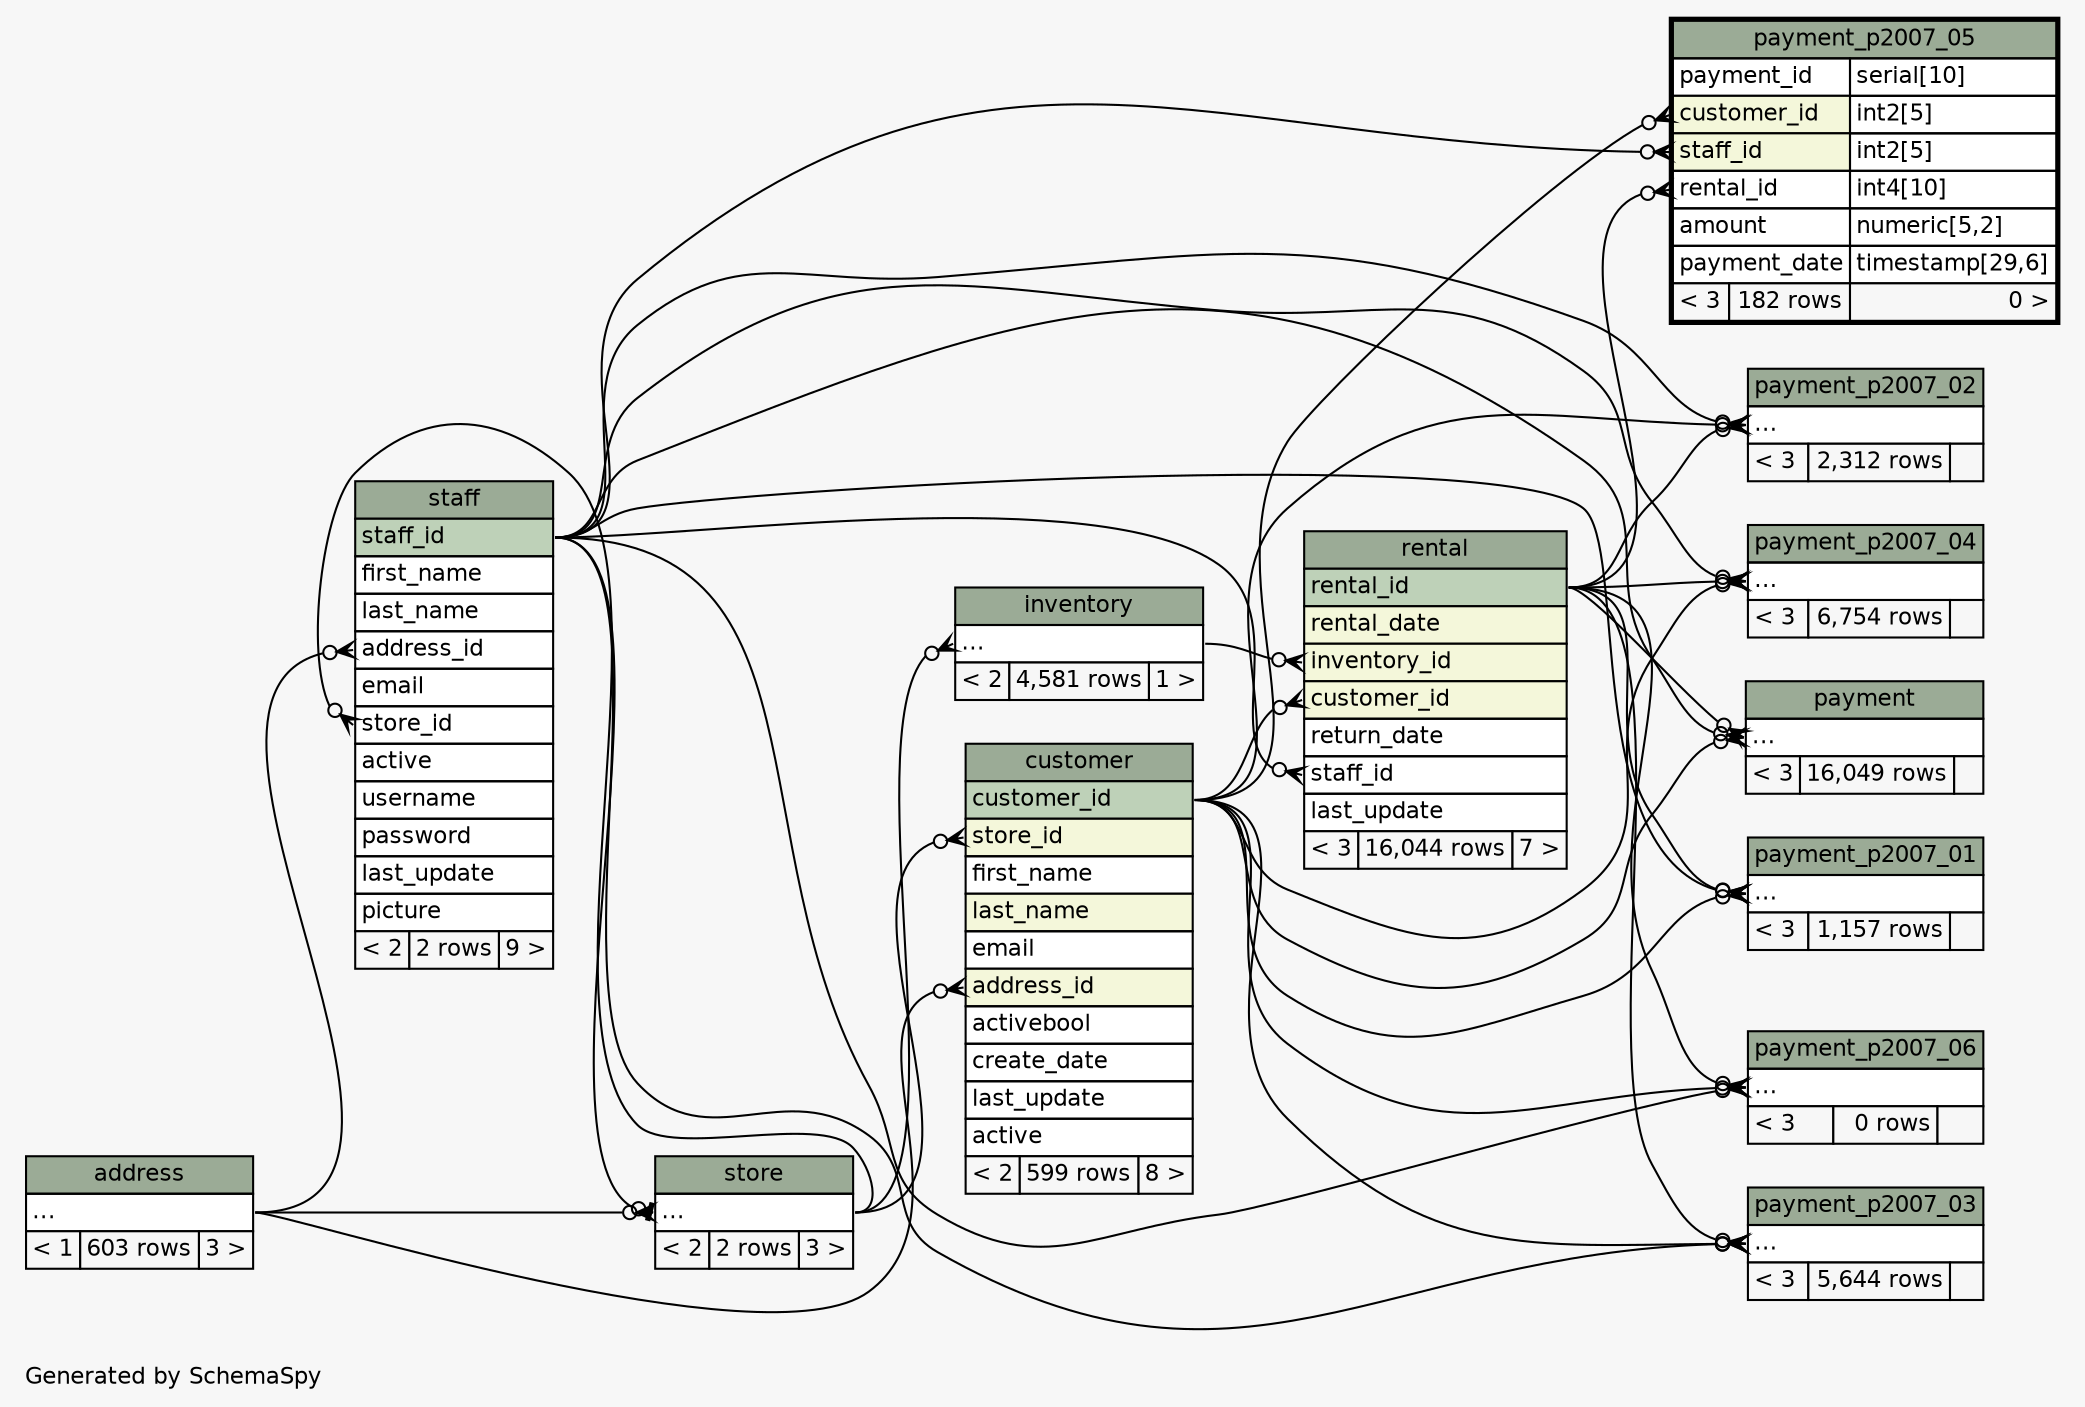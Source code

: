 // dot 2.40.1 on Linux 5.4.0-80-generic
// SchemaSpy rev 590
digraph "twoDegreesRelationshipsDiagram" {
  graph [
    rankdir="RL"
    bgcolor="#f7f7f7"
    label="\nGenerated by SchemaSpy"
    labeljust="l"
    nodesep="0.18"
    ranksep="0.46"
    fontname="Helvetica"
    fontsize="11"
  ];
  node [
    fontname="Helvetica"
    fontsize="11"
    shape="plaintext"
  ];
  edge [
    arrowsize="0.8"
  ];
  "customer":"address_id":w -> "address":"elipses":e [arrowhead=none dir=back arrowtail=crowodot];
  "customer":"store_id":w -> "store":"elipses":e [arrowhead=none dir=back arrowtail=crowodot];
  "inventory":"elipses":w -> "store":"elipses":e [arrowhead=none dir=back arrowtail=crowodot];
  "payment":"elipses":w -> "customer":"customer_id":e [arrowhead=none dir=back arrowtail=crowodot];
  "payment":"elipses":w -> "rental":"rental_id":e [arrowhead=none dir=back arrowtail=crowodot];
  "payment":"elipses":w -> "staff":"staff_id":e [arrowhead=none dir=back arrowtail=crowodot];
  "payment_p2007_01":"elipses":w -> "customer":"customer_id":e [arrowhead=none dir=back arrowtail=crowodot];
  "payment_p2007_01":"elipses":w -> "rental":"rental_id":e [arrowhead=none dir=back arrowtail=crowodot];
  "payment_p2007_01":"elipses":w -> "staff":"staff_id":e [arrowhead=none dir=back arrowtail=crowodot];
  "payment_p2007_02":"elipses":w -> "customer":"customer_id":e [arrowhead=none dir=back arrowtail=crowodot];
  "payment_p2007_02":"elipses":w -> "rental":"rental_id":e [arrowhead=none dir=back arrowtail=crowodot];
  "payment_p2007_02":"elipses":w -> "staff":"staff_id":e [arrowhead=none dir=back arrowtail=crowodot];
  "payment_p2007_03":"elipses":w -> "customer":"customer_id":e [arrowhead=none dir=back arrowtail=crowodot];
  "payment_p2007_03":"elipses":w -> "rental":"rental_id":e [arrowhead=none dir=back arrowtail=crowodot];
  "payment_p2007_03":"elipses":w -> "staff":"staff_id":e [arrowhead=none dir=back arrowtail=crowodot];
  "payment_p2007_04":"elipses":w -> "customer":"customer_id":e [arrowhead=none dir=back arrowtail=crowodot];
  "payment_p2007_04":"elipses":w -> "rental":"rental_id":e [arrowhead=none dir=back arrowtail=crowodot];
  "payment_p2007_04":"elipses":w -> "staff":"staff_id":e [arrowhead=none dir=back arrowtail=crowodot];
  "payment_p2007_05":"customer_id":w -> "customer":"customer_id":e [arrowhead=none dir=back arrowtail=crowodot];
  "payment_p2007_05":"rental_id":w -> "rental":"rental_id":e [arrowhead=none dir=back arrowtail=crowodot];
  "payment_p2007_05":"staff_id":w -> "staff":"staff_id":e [arrowhead=none dir=back arrowtail=crowodot];
  "payment_p2007_06":"elipses":w -> "customer":"customer_id":e [arrowhead=none dir=back arrowtail=crowodot];
  "payment_p2007_06":"elipses":w -> "rental":"rental_id":e [arrowhead=none dir=back arrowtail=crowodot];
  "payment_p2007_06":"elipses":w -> "staff":"staff_id":e [arrowhead=none dir=back arrowtail=crowodot];
  "rental":"customer_id":w -> "customer":"customer_id":e [arrowhead=none dir=back arrowtail=crowodot];
  "rental":"inventory_id":w -> "inventory":"elipses":e [arrowhead=none dir=back arrowtail=crowodot];
  "rental":"staff_id":w -> "staff":"staff_id":e [arrowhead=none dir=back arrowtail=crowodot];
  "staff":"address_id":w -> "address":"elipses":e [arrowhead=none dir=back arrowtail=crowodot];
  "staff":"store_id":w -> "store":"elipses":e [arrowhead=none dir=back arrowtail=crowodot];
  "store":"elipses":w -> "address":"elipses":e [arrowhead=none dir=back arrowtail=crowodot];
  "store":"elipses":w -> "staff":"staff_id":e [arrowhead=none dir=back arrowtail=teeodot];
  "address" [
    label=<
    <TABLE BORDER="0" CELLBORDER="1" CELLSPACING="0" BGCOLOR="#ffffff">
      <TR><TD COLSPAN="3" BGCOLOR="#9bab96" ALIGN="CENTER">address</TD></TR>
      <TR><TD PORT="elipses" COLSPAN="3" ALIGN="LEFT">...</TD></TR>
      <TR><TD ALIGN="LEFT" BGCOLOR="#f7f7f7">&lt; 1</TD><TD ALIGN="RIGHT" BGCOLOR="#f7f7f7">603 rows</TD><TD ALIGN="RIGHT" BGCOLOR="#f7f7f7">3 &gt;</TD></TR>
    </TABLE>>
    URL="address.html"
    tooltip="address"
  ];
  "customer" [
    label=<
    <TABLE BORDER="0" CELLBORDER="1" CELLSPACING="0" BGCOLOR="#ffffff">
      <TR><TD COLSPAN="3" BGCOLOR="#9bab96" ALIGN="CENTER">customer</TD></TR>
      <TR><TD PORT="customer_id" COLSPAN="3" BGCOLOR="#bed1b8" ALIGN="LEFT">customer_id</TD></TR>
      <TR><TD PORT="store_id" COLSPAN="3" BGCOLOR="#f4f7da" ALIGN="LEFT">store_id</TD></TR>
      <TR><TD PORT="first_name" COLSPAN="3" ALIGN="LEFT">first_name</TD></TR>
      <TR><TD PORT="last_name" COLSPAN="3" BGCOLOR="#f4f7da" ALIGN="LEFT">last_name</TD></TR>
      <TR><TD PORT="email" COLSPAN="3" ALIGN="LEFT">email</TD></TR>
      <TR><TD PORT="address_id" COLSPAN="3" BGCOLOR="#f4f7da" ALIGN="LEFT">address_id</TD></TR>
      <TR><TD PORT="activebool" COLSPAN="3" ALIGN="LEFT">activebool</TD></TR>
      <TR><TD PORT="create_date" COLSPAN="3" ALIGN="LEFT">create_date</TD></TR>
      <TR><TD PORT="last_update" COLSPAN="3" ALIGN="LEFT">last_update</TD></TR>
      <TR><TD PORT="active" COLSPAN="3" ALIGN="LEFT">active</TD></TR>
      <TR><TD ALIGN="LEFT" BGCOLOR="#f7f7f7">&lt; 2</TD><TD ALIGN="RIGHT" BGCOLOR="#f7f7f7">599 rows</TD><TD ALIGN="RIGHT" BGCOLOR="#f7f7f7">8 &gt;</TD></TR>
    </TABLE>>
    URL="customer.html"
    tooltip="customer"
  ];
  "inventory" [
    label=<
    <TABLE BORDER="0" CELLBORDER="1" CELLSPACING="0" BGCOLOR="#ffffff">
      <TR><TD COLSPAN="3" BGCOLOR="#9bab96" ALIGN="CENTER">inventory</TD></TR>
      <TR><TD PORT="elipses" COLSPAN="3" ALIGN="LEFT">...</TD></TR>
      <TR><TD ALIGN="LEFT" BGCOLOR="#f7f7f7">&lt; 2</TD><TD ALIGN="RIGHT" BGCOLOR="#f7f7f7">4,581 rows</TD><TD ALIGN="RIGHT" BGCOLOR="#f7f7f7">1 &gt;</TD></TR>
    </TABLE>>
    URL="inventory.html"
    tooltip="inventory"
  ];
  "payment" [
    label=<
    <TABLE BORDER="0" CELLBORDER="1" CELLSPACING="0" BGCOLOR="#ffffff">
      <TR><TD COLSPAN="3" BGCOLOR="#9bab96" ALIGN="CENTER">payment</TD></TR>
      <TR><TD PORT="elipses" COLSPAN="3" ALIGN="LEFT">...</TD></TR>
      <TR><TD ALIGN="LEFT" BGCOLOR="#f7f7f7">&lt; 3</TD><TD ALIGN="RIGHT" BGCOLOR="#f7f7f7">16,049 rows</TD><TD ALIGN="RIGHT" BGCOLOR="#f7f7f7">  </TD></TR>
    </TABLE>>
    URL="payment.html"
    tooltip="payment"
  ];
  "payment_p2007_01" [
    label=<
    <TABLE BORDER="0" CELLBORDER="1" CELLSPACING="0" BGCOLOR="#ffffff">
      <TR><TD COLSPAN="3" BGCOLOR="#9bab96" ALIGN="CENTER">payment_p2007_01</TD></TR>
      <TR><TD PORT="elipses" COLSPAN="3" ALIGN="LEFT">...</TD></TR>
      <TR><TD ALIGN="LEFT" BGCOLOR="#f7f7f7">&lt; 3</TD><TD ALIGN="RIGHT" BGCOLOR="#f7f7f7">1,157 rows</TD><TD ALIGN="RIGHT" BGCOLOR="#f7f7f7">  </TD></TR>
    </TABLE>>
    URL="payment_p2007_01.html"
    tooltip="payment_p2007_01"
  ];
  "payment_p2007_02" [
    label=<
    <TABLE BORDER="0" CELLBORDER="1" CELLSPACING="0" BGCOLOR="#ffffff">
      <TR><TD COLSPAN="3" BGCOLOR="#9bab96" ALIGN="CENTER">payment_p2007_02</TD></TR>
      <TR><TD PORT="elipses" COLSPAN="3" ALIGN="LEFT">...</TD></TR>
      <TR><TD ALIGN="LEFT" BGCOLOR="#f7f7f7">&lt; 3</TD><TD ALIGN="RIGHT" BGCOLOR="#f7f7f7">2,312 rows</TD><TD ALIGN="RIGHT" BGCOLOR="#f7f7f7">  </TD></TR>
    </TABLE>>
    URL="payment_p2007_02.html"
    tooltip="payment_p2007_02"
  ];
  "payment_p2007_03" [
    label=<
    <TABLE BORDER="0" CELLBORDER="1" CELLSPACING="0" BGCOLOR="#ffffff">
      <TR><TD COLSPAN="3" BGCOLOR="#9bab96" ALIGN="CENTER">payment_p2007_03</TD></TR>
      <TR><TD PORT="elipses" COLSPAN="3" ALIGN="LEFT">...</TD></TR>
      <TR><TD ALIGN="LEFT" BGCOLOR="#f7f7f7">&lt; 3</TD><TD ALIGN="RIGHT" BGCOLOR="#f7f7f7">5,644 rows</TD><TD ALIGN="RIGHT" BGCOLOR="#f7f7f7">  </TD></TR>
    </TABLE>>
    URL="payment_p2007_03.html"
    tooltip="payment_p2007_03"
  ];
  "payment_p2007_04" [
    label=<
    <TABLE BORDER="0" CELLBORDER="1" CELLSPACING="0" BGCOLOR="#ffffff">
      <TR><TD COLSPAN="3" BGCOLOR="#9bab96" ALIGN="CENTER">payment_p2007_04</TD></TR>
      <TR><TD PORT="elipses" COLSPAN="3" ALIGN="LEFT">...</TD></TR>
      <TR><TD ALIGN="LEFT" BGCOLOR="#f7f7f7">&lt; 3</TD><TD ALIGN="RIGHT" BGCOLOR="#f7f7f7">6,754 rows</TD><TD ALIGN="RIGHT" BGCOLOR="#f7f7f7">  </TD></TR>
    </TABLE>>
    URL="payment_p2007_04.html"
    tooltip="payment_p2007_04"
  ];
  "payment_p2007_05" [
    label=<
    <TABLE BORDER="2" CELLBORDER="1" CELLSPACING="0" BGCOLOR="#ffffff">
      <TR><TD COLSPAN="3" BGCOLOR="#9bab96" ALIGN="CENTER">payment_p2007_05</TD></TR>
      <TR><TD PORT="payment_id" COLSPAN="2" ALIGN="LEFT">payment_id</TD><TD PORT="payment_id.type" ALIGN="LEFT">serial[10]</TD></TR>
      <TR><TD PORT="customer_id" COLSPAN="2" BGCOLOR="#f4f7da" ALIGN="LEFT">customer_id</TD><TD PORT="customer_id.type" ALIGN="LEFT">int2[5]</TD></TR>
      <TR><TD PORT="staff_id" COLSPAN="2" BGCOLOR="#f4f7da" ALIGN="LEFT">staff_id</TD><TD PORT="staff_id.type" ALIGN="LEFT">int2[5]</TD></TR>
      <TR><TD PORT="rental_id" COLSPAN="2" ALIGN="LEFT">rental_id</TD><TD PORT="rental_id.type" ALIGN="LEFT">int4[10]</TD></TR>
      <TR><TD PORT="amount" COLSPAN="2" ALIGN="LEFT">amount</TD><TD PORT="amount.type" ALIGN="LEFT">numeric[5,2]</TD></TR>
      <TR><TD PORT="payment_date" COLSPAN="2" ALIGN="LEFT">payment_date</TD><TD PORT="payment_date.type" ALIGN="LEFT">timestamp[29,6]</TD></TR>
      <TR><TD ALIGN="LEFT" BGCOLOR="#f7f7f7">&lt; 3</TD><TD ALIGN="RIGHT" BGCOLOR="#f7f7f7">182 rows</TD><TD ALIGN="RIGHT" BGCOLOR="#f7f7f7">0 &gt;</TD></TR>
    </TABLE>>
    URL="payment_p2007_05.html"
    tooltip="payment_p2007_05"
  ];
  "payment_p2007_06" [
    label=<
    <TABLE BORDER="0" CELLBORDER="1" CELLSPACING="0" BGCOLOR="#ffffff">
      <TR><TD COLSPAN="3" BGCOLOR="#9bab96" ALIGN="CENTER">payment_p2007_06</TD></TR>
      <TR><TD PORT="elipses" COLSPAN="3" ALIGN="LEFT">...</TD></TR>
      <TR><TD ALIGN="LEFT" BGCOLOR="#f7f7f7">&lt; 3</TD><TD ALIGN="RIGHT" BGCOLOR="#f7f7f7">0 rows</TD><TD ALIGN="RIGHT" BGCOLOR="#f7f7f7">  </TD></TR>
    </TABLE>>
    URL="payment_p2007_06.html"
    tooltip="payment_p2007_06"
  ];
  "rental" [
    label=<
    <TABLE BORDER="0" CELLBORDER="1" CELLSPACING="0" BGCOLOR="#ffffff">
      <TR><TD COLSPAN="3" BGCOLOR="#9bab96" ALIGN="CENTER">rental</TD></TR>
      <TR><TD PORT="rental_id" COLSPAN="3" BGCOLOR="#bed1b8" ALIGN="LEFT">rental_id</TD></TR>
      <TR><TD PORT="rental_date" COLSPAN="3" BGCOLOR="#f4f7da" ALIGN="LEFT">rental_date</TD></TR>
      <TR><TD PORT="inventory_id" COLSPAN="3" BGCOLOR="#f4f7da" ALIGN="LEFT">inventory_id</TD></TR>
      <TR><TD PORT="customer_id" COLSPAN="3" BGCOLOR="#f4f7da" ALIGN="LEFT">customer_id</TD></TR>
      <TR><TD PORT="return_date" COLSPAN="3" ALIGN="LEFT">return_date</TD></TR>
      <TR><TD PORT="staff_id" COLSPAN="3" ALIGN="LEFT">staff_id</TD></TR>
      <TR><TD PORT="last_update" COLSPAN="3" ALIGN="LEFT">last_update</TD></TR>
      <TR><TD ALIGN="LEFT" BGCOLOR="#f7f7f7">&lt; 3</TD><TD ALIGN="RIGHT" BGCOLOR="#f7f7f7">16,044 rows</TD><TD ALIGN="RIGHT" BGCOLOR="#f7f7f7">7 &gt;</TD></TR>
    </TABLE>>
    URL="rental.html"
    tooltip="rental"
  ];
  "staff" [
    label=<
    <TABLE BORDER="0" CELLBORDER="1" CELLSPACING="0" BGCOLOR="#ffffff">
      <TR><TD COLSPAN="3" BGCOLOR="#9bab96" ALIGN="CENTER">staff</TD></TR>
      <TR><TD PORT="staff_id" COLSPAN="3" BGCOLOR="#bed1b8" ALIGN="LEFT">staff_id</TD></TR>
      <TR><TD PORT="first_name" COLSPAN="3" ALIGN="LEFT">first_name</TD></TR>
      <TR><TD PORT="last_name" COLSPAN="3" ALIGN="LEFT">last_name</TD></TR>
      <TR><TD PORT="address_id" COLSPAN="3" ALIGN="LEFT">address_id</TD></TR>
      <TR><TD PORT="email" COLSPAN="3" ALIGN="LEFT">email</TD></TR>
      <TR><TD PORT="store_id" COLSPAN="3" ALIGN="LEFT">store_id</TD></TR>
      <TR><TD PORT="active" COLSPAN="3" ALIGN="LEFT">active</TD></TR>
      <TR><TD PORT="username" COLSPAN="3" ALIGN="LEFT">username</TD></TR>
      <TR><TD PORT="password" COLSPAN="3" ALIGN="LEFT">password</TD></TR>
      <TR><TD PORT="last_update" COLSPAN="3" ALIGN="LEFT">last_update</TD></TR>
      <TR><TD PORT="picture" COLSPAN="3" ALIGN="LEFT">picture</TD></TR>
      <TR><TD ALIGN="LEFT" BGCOLOR="#f7f7f7">&lt; 2</TD><TD ALIGN="RIGHT" BGCOLOR="#f7f7f7">2 rows</TD><TD ALIGN="RIGHT" BGCOLOR="#f7f7f7">9 &gt;</TD></TR>
    </TABLE>>
    URL="staff.html"
    tooltip="staff"
  ];
  "store" [
    label=<
    <TABLE BORDER="0" CELLBORDER="1" CELLSPACING="0" BGCOLOR="#ffffff">
      <TR><TD COLSPAN="3" BGCOLOR="#9bab96" ALIGN="CENTER">store</TD></TR>
      <TR><TD PORT="elipses" COLSPAN="3" ALIGN="LEFT">...</TD></TR>
      <TR><TD ALIGN="LEFT" BGCOLOR="#f7f7f7">&lt; 2</TD><TD ALIGN="RIGHT" BGCOLOR="#f7f7f7">2 rows</TD><TD ALIGN="RIGHT" BGCOLOR="#f7f7f7">3 &gt;</TD></TR>
    </TABLE>>
    URL="store.html"
    tooltip="store"
  ];
}
